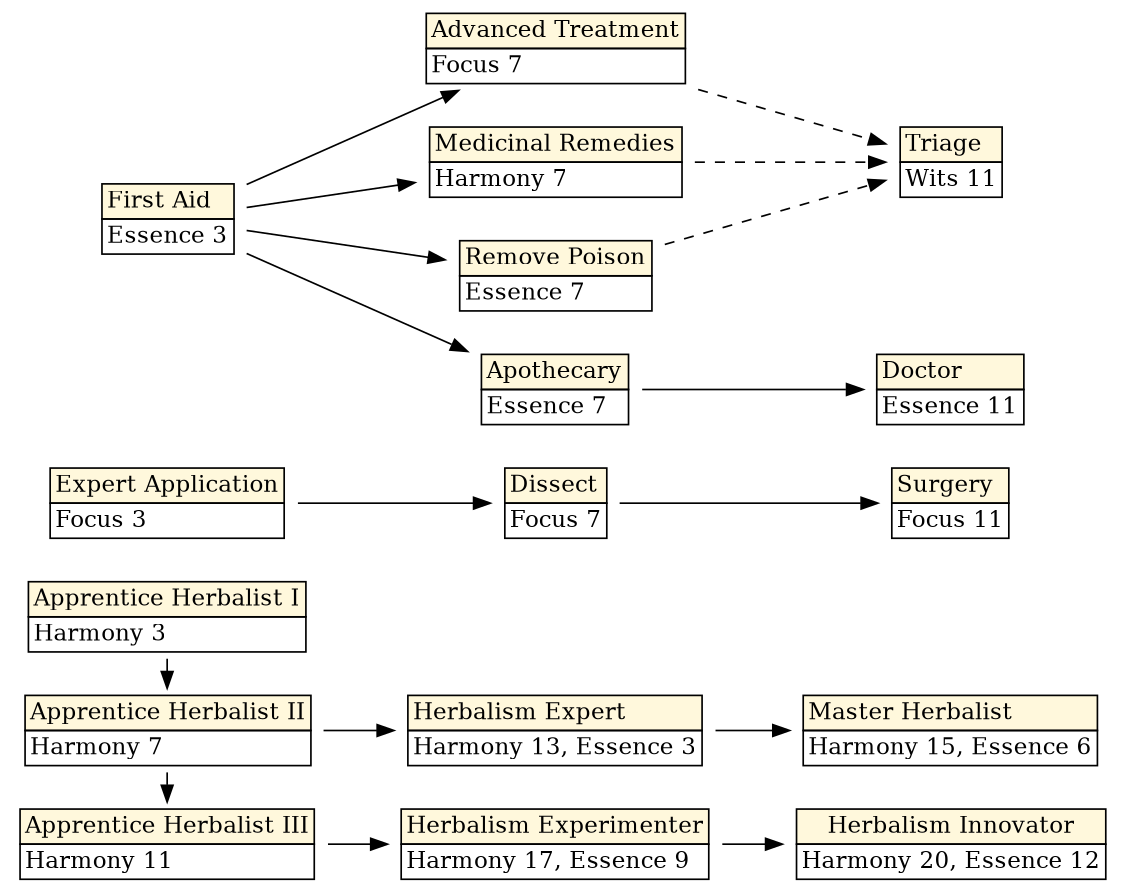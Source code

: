 strict digraph G {
	graph [rankdir=LR,
		size="7.5,8",
		splines=line
	];
{ rank = same; "Apprentice Herbalist I"; "Apprentice Herbalist II"; "Apprentice Herbalist III" }
	"Apprentice Herbalist I"	 [label=<
<TABLE BORDER="0" CELLBORDER="1" CELLSPACING="0">
  <TR><TD bgcolor="cornsilk">Apprentice Herbalist I</TD></TR>
  <TR><TD ALIGN="LEFT">Harmony 3</TD></TR>
</TABLE>>,
		shape=plaintext];
	"Apprentice Herbalist II"	 [label=<
<TABLE BORDER="0" CELLBORDER="1" CELLSPACING="0">
  <TR><TD bgcolor="cornsilk">Apprentice Herbalist II</TD></TR>
  <TR><TD ALIGN="LEFT">Harmony 7</TD></TR>
</TABLE>>,
		shape=plaintext];
	"Apprentice Herbalist I" -> "Apprentice Herbalist II";
	"Apprentice Herbalist III"	 [label=<
<TABLE BORDER="0" CELLBORDER="1" CELLSPACING="0">
  <TR><TD bgcolor="cornsilk">Apprentice Herbalist III</TD></TR>
  <TR><TD ALIGN="LEFT">Harmony 11</TD></TR>
</TABLE>>,
		shape=plaintext];
	"Apprentice Herbalist II" -> "Apprentice Herbalist III";
	"Herbalism Expert"	 [label=<
<TABLE BORDER="0" CELLBORDER="1" CELLSPACING="0">
  <TR><TD ALIGN="LEFT" bgcolor="cornsilk">Herbalism Expert</TD></TR>
  <TR><TD ALIGN="LEFT">Harmony 13, Essence 3</TD></TR>
</TABLE>>,
		shape=plaintext];
	"Apprentice Herbalist II" -> "Herbalism Expert";
	"Herbalism Experimenter"	 [label=<
<TABLE BORDER="0" CELLBORDER="1" CELLSPACING="0">
  <TR><TD bgcolor="cornsilk">Herbalism Experimenter</TD></TR>
  <TR><TD ALIGN="LEFT">Harmony 17, Essence 9</TD></TR>
</TABLE>>,
		shape=plaintext];
	"Apprentice Herbalist III" -> "Herbalism Experimenter";
	"Herbalism Innovator"	 [label=<
<TABLE BORDER="0" CELLBORDER="1" CELLSPACING="0">
  <TR><TD bgcolor="cornsilk">Herbalism Innovator</TD></TR>
  <TR><TD ALIGN="LEFT">Harmony 20, Essence 12</TD></TR>
</TABLE>>,
		shape=plaintext];
	"Herbalism Experimenter" -> "Herbalism Innovator";
	"Master Herbalist"	 [label=<
<TABLE BORDER="0" CELLBORDER="1" CELLSPACING="0">
  <TR><TD ALIGN="LEFT" bgcolor="cornsilk">Master Herbalist</TD></TR>
  <TR><TD ALIGN="LEFT">Harmony 15, Essence 6</TD></TR>
</TABLE>>,
		shape=plaintext];
	"Herbalism Expert" -> "Master Herbalist";
	"Expert Application"	 [label=<
<TABLE BORDER="0" CELLBORDER="1" CELLSPACING="0">
  <TR><TD ALIGN="LEFT" bgcolor="cornsilk">Expert Application</TD></TR>
  <TR> <TD ALIGN="LEFT">Focus 3</TD></TR>
</TABLE>>,
		shape=plaintext];
	Dissect	 [label=<
<TABLE BORDER="0" CELLBORDER="1" CELLSPACING="0">
  <TR><TD ALIGN="LEFT" bgcolor="cornsilk">Dissect</TD></TR>
  <TR> <TD ALIGN="LEFT">Focus 7</TD></TR>
</TABLE>>,
		shape=plaintext];
	"Expert Application" -> Dissect;
	Surgery	 [label=<
<TABLE BORDER="0" CELLBORDER="1" CELLSPACING="0">
  <TR><TD ALIGN="LEFT" bgcolor="cornsilk">Surgery</TD></TR>
  <TR> <TD ALIGN="LEFT">Focus 11</TD></TR>
</TABLE>>,
		shape=plaintext];
	Dissect -> Surgery;
	"First Aid"	 [label=<
<TABLE BORDER="0" CELLBORDER="1" CELLSPACING="0">
  <TR><TD ALIGN="LEFT" bgcolor="cornsilk">First Aid</TD></TR>
  <TR> <TD ALIGN="LEFT">Essence 3</TD></TR>
</TABLE>>,
		shape=plaintext];
	"Advanced Treatment"	 [label=<
<TABLE BORDER="0" CELLBORDER="1" CELLSPACING="0">
  <TR><TD ALIGN="LEFT" bgcolor="cornsilk">Advanced Treatment</TD></TR>
  <TR><TD ALIGN="LEFT">Focus 7</TD></TR>
</TABLE>>,
		shape=plaintext];
	"First Aid" -> "Advanced Treatment";
	Apothecary	 [label=<
<TABLE BORDER="0" CELLBORDER="1" CELLSPACING="0">
  <TR><TD ALIGN="LEFT" bgcolor="cornsilk">Apothecary</TD></TR>
  <TR><TD ALIGN="LEFT">Essence 7</TD></TR>
</TABLE>>,
		shape=plaintext];
	"First Aid" -> Apothecary;
	"Medicinal Remedies"	 [label=<
<TABLE BORDER="0" CELLBORDER="1" CELLSPACING="0">
  <TR><TD ALIGN="LEFT" bgcolor="cornsilk">Medicinal Remedies</TD></TR>
  <TR><TD ALIGN="LEFT">Harmony 7</TD></TR>
</TABLE>>,
		shape=plaintext];
	"First Aid" -> "Medicinal Remedies";
	"Remove Poison"	 [label=<
<TABLE BORDER="0" CELLBORDER="1" CELLSPACING="0">
  <TR><TD ALIGN="LEFT" bgcolor="cornsilk">Remove Poison</TD></TR>
  <TR> <TD ALIGN="LEFT">Essence 7</TD></TR>
</TABLE>>,
		shape=plaintext];
	"First Aid" -> "Remove Poison";
	Triage	 [label=<
<TABLE BORDER="0" CELLBORDER="1" CELLSPACING="0">
  <TR><TD ALIGN="LEFT" bgcolor="cornsilk">Triage</TD></TR>
  <TR><TD ALIGN="LEFT">Wits 11</TD></TR>
</TABLE>>,
		shape=plaintext];
	"Advanced Treatment" -> Triage	 [style=dashed];
	Doctor	 [label=<
<TABLE BORDER="0" CELLBORDER="1" CELLSPACING="0">
  <TR><TD ALIGN="LEFT" bgcolor="cornsilk">Doctor</TD></TR>
  <TR> <TD ALIGN="LEFT">Essence 11</TD></TR>
</TABLE>>,
		shape=plaintext];
	Apothecary -> Doctor;
	"Medicinal Remedies" -> Triage	 [style=dashed];
	"Remove Poison" -> Triage	 [style=dashed];
}
